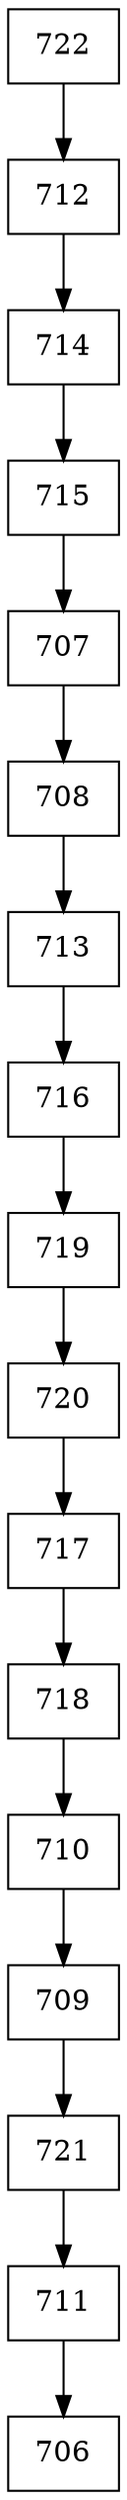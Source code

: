 digraph G {
  node [shape=record];
  node0 [label="{722}"];
  node0 -> node1;
  node1 [label="{712}"];
  node1 -> node2;
  node2 [label="{714}"];
  node2 -> node3;
  node3 [label="{715}"];
  node3 -> node4;
  node4 [label="{707}"];
  node4 -> node5;
  node5 [label="{708}"];
  node5 -> node6;
  node6 [label="{713}"];
  node6 -> node7;
  node7 [label="{716}"];
  node7 -> node8;
  node8 [label="{719}"];
  node8 -> node9;
  node9 [label="{720}"];
  node9 -> node10;
  node10 [label="{717}"];
  node10 -> node11;
  node11 [label="{718}"];
  node11 -> node12;
  node12 [label="{710}"];
  node12 -> node13;
  node13 [label="{709}"];
  node13 -> node14;
  node14 [label="{721}"];
  node14 -> node15;
  node15 [label="{711}"];
  node15 -> node16;
  node16 [label="{706}"];
}
